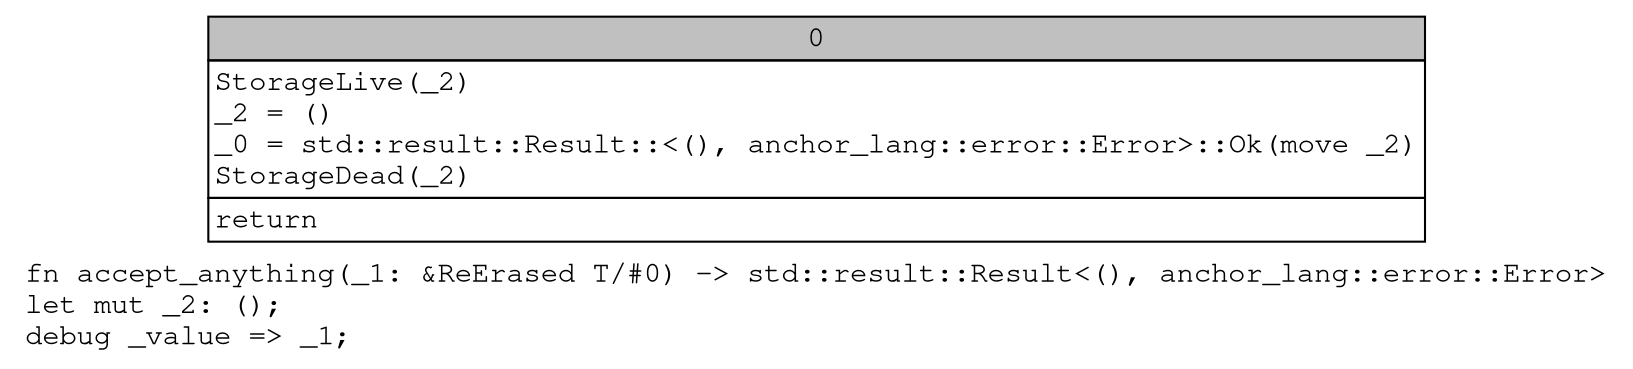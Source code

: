 digraph Mir_0_1053 {
    graph [fontname="Courier, monospace"];
    node [fontname="Courier, monospace"];
    edge [fontname="Courier, monospace"];
    label=<fn accept_anything(_1: &amp;ReErased T/#0) -&gt; std::result::Result&lt;(), anchor_lang::error::Error&gt;<br align="left"/>let mut _2: ();<br align="left"/>debug _value =&gt; _1;<br align="left"/>>;
    bb0__0_1053 [shape="none", label=<<table border="0" cellborder="1" cellspacing="0"><tr><td bgcolor="gray" align="center" colspan="1">0</td></tr><tr><td align="left" balign="left">StorageLive(_2)<br/>_2 = ()<br/>_0 = std::result::Result::&lt;(), anchor_lang::error::Error&gt;::Ok(move _2)<br/>StorageDead(_2)<br/></td></tr><tr><td align="left">return</td></tr></table>>];
}
